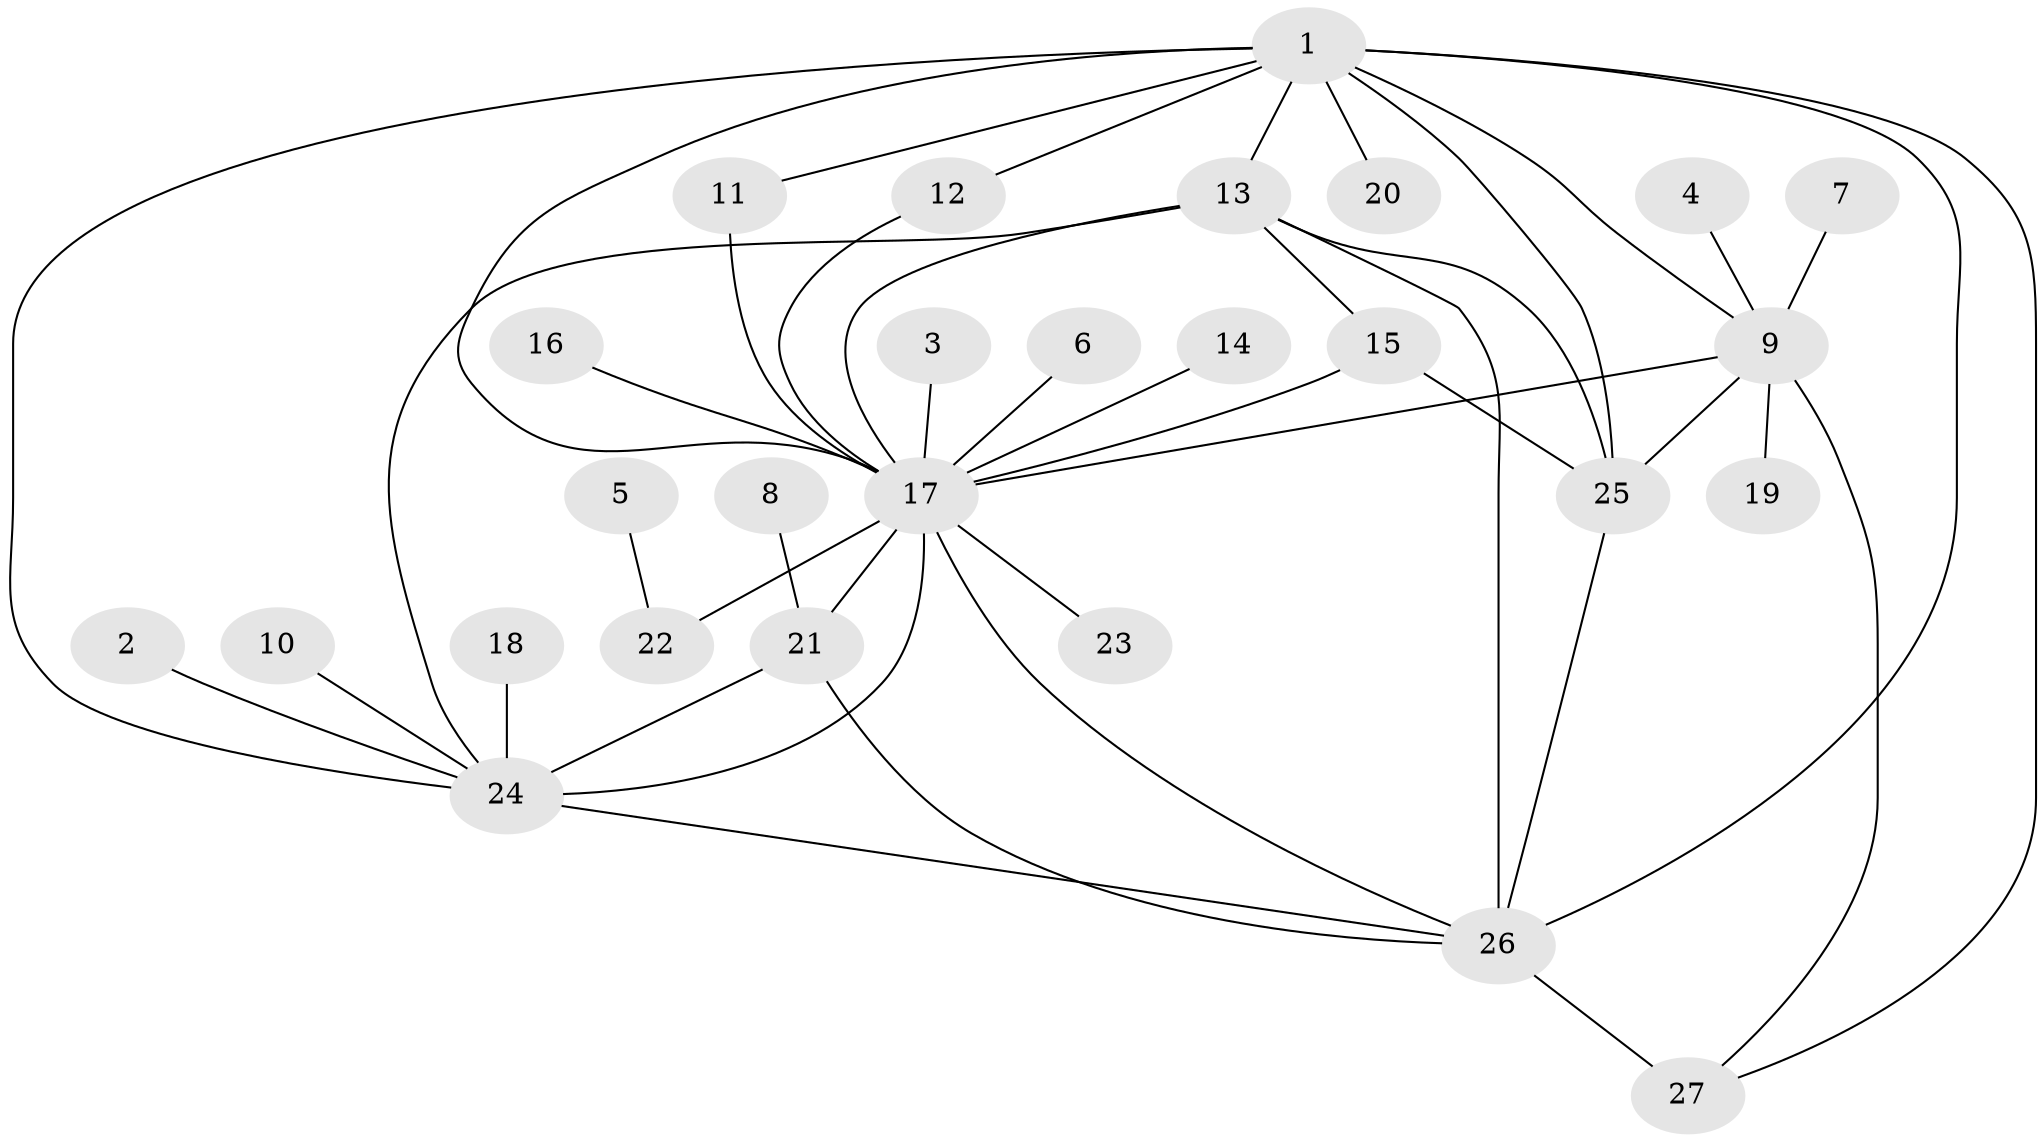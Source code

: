 // original degree distribution, {9: 0.018867924528301886, 4: 0.1320754716981132, 2: 0.22641509433962265, 7: 0.09433962264150944, 3: 0.1320754716981132, 19: 0.018867924528301886, 1: 0.3584905660377358, 5: 0.018867924528301886}
// Generated by graph-tools (version 1.1) at 2025/25/03/09/25 03:25:54]
// undirected, 27 vertices, 44 edges
graph export_dot {
graph [start="1"]
  node [color=gray90,style=filled];
  1;
  2;
  3;
  4;
  5;
  6;
  7;
  8;
  9;
  10;
  11;
  12;
  13;
  14;
  15;
  16;
  17;
  18;
  19;
  20;
  21;
  22;
  23;
  24;
  25;
  26;
  27;
  1 -- 9 [weight=1.0];
  1 -- 11 [weight=1.0];
  1 -- 12 [weight=1.0];
  1 -- 13 [weight=2.0];
  1 -- 17 [weight=1.0];
  1 -- 20 [weight=2.0];
  1 -- 24 [weight=1.0];
  1 -- 25 [weight=1.0];
  1 -- 26 [weight=1.0];
  1 -- 27 [weight=1.0];
  2 -- 24 [weight=1.0];
  3 -- 17 [weight=1.0];
  4 -- 9 [weight=1.0];
  5 -- 22 [weight=1.0];
  6 -- 17 [weight=1.0];
  7 -- 9 [weight=1.0];
  8 -- 21 [weight=1.0];
  9 -- 17 [weight=1.0];
  9 -- 19 [weight=1.0];
  9 -- 25 [weight=1.0];
  9 -- 27 [weight=1.0];
  10 -- 24 [weight=1.0];
  11 -- 17 [weight=1.0];
  12 -- 17 [weight=1.0];
  13 -- 15 [weight=1.0];
  13 -- 17 [weight=2.0];
  13 -- 24 [weight=1.0];
  13 -- 25 [weight=2.0];
  13 -- 26 [weight=1.0];
  14 -- 17 [weight=1.0];
  15 -- 17 [weight=1.0];
  15 -- 25 [weight=1.0];
  16 -- 17 [weight=1.0];
  17 -- 21 [weight=2.0];
  17 -- 22 [weight=1.0];
  17 -- 23 [weight=1.0];
  17 -- 24 [weight=1.0];
  17 -- 26 [weight=1.0];
  18 -- 24 [weight=1.0];
  21 -- 24 [weight=1.0];
  21 -- 26 [weight=1.0];
  24 -- 26 [weight=2.0];
  25 -- 26 [weight=1.0];
  26 -- 27 [weight=2.0];
}
